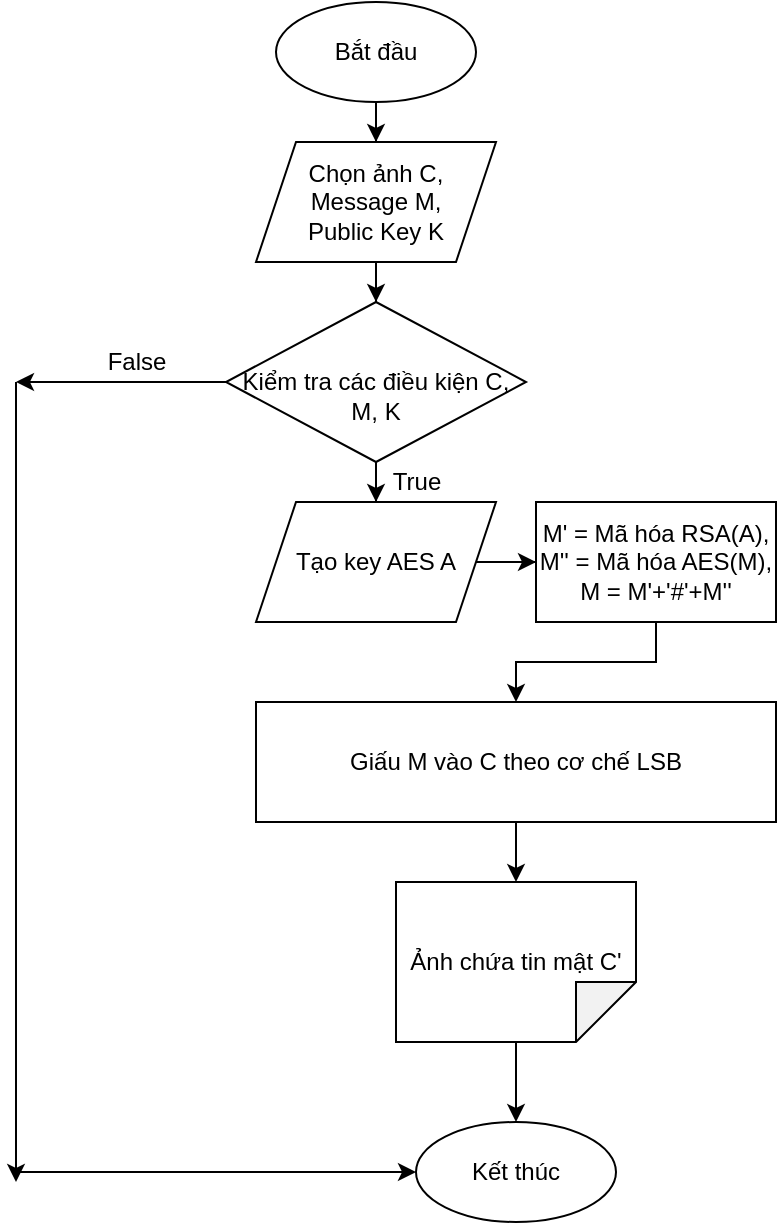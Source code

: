 <mxfile version="14.0.1" type="github">
  <diagram id="jLeRlHcbZGFv7hPvxuyy" name="Page-1">
    <mxGraphModel dx="1422" dy="794" grid="1" gridSize="10" guides="1" tooltips="1" connect="1" arrows="1" fold="1" page="1" pageScale="1" pageWidth="1654" pageHeight="2336" math="0" shadow="0">
      <root>
        <mxCell id="0" />
        <mxCell id="1" parent="0" />
        <mxCell id="MST21hSJ7ybLwCSHI-1t-2" style="edgeStyle=orthogonalEdgeStyle;rounded=0;orthogonalLoop=1;jettySize=auto;html=1;entryX=0.5;entryY=0;entryDx=0;entryDy=0;" edge="1" parent="1" source="MST21hSJ7ybLwCSHI-1t-3" target="MST21hSJ7ybLwCSHI-1t-5">
          <mxGeometry relative="1" as="geometry" />
        </mxCell>
        <mxCell id="MST21hSJ7ybLwCSHI-1t-3" value="Bắt đầu" style="ellipse;whiteSpace=wrap;html=1;" vertex="1" parent="1">
          <mxGeometry x="340" y="50" width="100" height="50" as="geometry" />
        </mxCell>
        <mxCell id="MST21hSJ7ybLwCSHI-1t-4" style="edgeStyle=orthogonalEdgeStyle;rounded=0;orthogonalLoop=1;jettySize=auto;html=1;entryX=0.5;entryY=0;entryDx=0;entryDy=0;" edge="1" parent="1" source="MST21hSJ7ybLwCSHI-1t-5" target="MST21hSJ7ybLwCSHI-1t-8">
          <mxGeometry relative="1" as="geometry" />
        </mxCell>
        <mxCell id="MST21hSJ7ybLwCSHI-1t-5" value="Chọn ảnh C,&lt;br&gt;Message M,&lt;br&gt;Public Key K" style="shape=parallelogram;perimeter=parallelogramPerimeter;whiteSpace=wrap;html=1;fixedSize=1;" vertex="1" parent="1">
          <mxGeometry x="330" y="120" width="120" height="60" as="geometry" />
        </mxCell>
        <mxCell id="MST21hSJ7ybLwCSHI-1t-6" style="edgeStyle=orthogonalEdgeStyle;rounded=0;orthogonalLoop=1;jettySize=auto;html=1;" edge="1" parent="1" source="MST21hSJ7ybLwCSHI-1t-8">
          <mxGeometry relative="1" as="geometry">
            <mxPoint x="210" y="240" as="targetPoint" />
          </mxGeometry>
        </mxCell>
        <mxCell id="MST21hSJ7ybLwCSHI-1t-7" style="edgeStyle=orthogonalEdgeStyle;rounded=0;orthogonalLoop=1;jettySize=auto;html=1;entryX=0.5;entryY=0;entryDx=0;entryDy=0;" edge="1" parent="1" source="MST21hSJ7ybLwCSHI-1t-8" target="MST21hSJ7ybLwCSHI-1t-14">
          <mxGeometry relative="1" as="geometry" />
        </mxCell>
        <mxCell id="MST21hSJ7ybLwCSHI-1t-8" value="&lt;br&gt;Kiểm tra các điều kiện C, M, K" style="rhombus;whiteSpace=wrap;html=1;" vertex="1" parent="1">
          <mxGeometry x="315" y="200" width="150" height="80" as="geometry" />
        </mxCell>
        <mxCell id="MST21hSJ7ybLwCSHI-1t-9" value="Kết thúc&lt;br&gt;" style="ellipse;whiteSpace=wrap;html=1;" vertex="1" parent="1">
          <mxGeometry x="410" y="610" width="100" height="50" as="geometry" />
        </mxCell>
        <mxCell id="MST21hSJ7ybLwCSHI-1t-10" value="" style="endArrow=classic;html=1;" edge="1" parent="1">
          <mxGeometry width="50" height="50" relative="1" as="geometry">
            <mxPoint x="210" y="240" as="sourcePoint" />
            <mxPoint x="210" y="640" as="targetPoint" />
          </mxGeometry>
        </mxCell>
        <mxCell id="MST21hSJ7ybLwCSHI-1t-11" value="" style="endArrow=classic;html=1;entryX=0;entryY=0.5;entryDx=0;entryDy=0;" edge="1" parent="1" target="MST21hSJ7ybLwCSHI-1t-9">
          <mxGeometry width="50" height="50" relative="1" as="geometry">
            <mxPoint x="210" y="635" as="sourcePoint" />
            <mxPoint x="440" y="440" as="targetPoint" />
          </mxGeometry>
        </mxCell>
        <mxCell id="MST21hSJ7ybLwCSHI-1t-12" value="False" style="text;html=1;align=center;verticalAlign=middle;resizable=0;points=[];autosize=1;" vertex="1" parent="1">
          <mxGeometry x="250" y="220" width="40" height="20" as="geometry" />
        </mxCell>
        <mxCell id="MST21hSJ7ybLwCSHI-1t-13" style="edgeStyle=orthogonalEdgeStyle;rounded=0;orthogonalLoop=1;jettySize=auto;html=1;" edge="1" parent="1" source="MST21hSJ7ybLwCSHI-1t-14" target="MST21hSJ7ybLwCSHI-1t-17">
          <mxGeometry relative="1" as="geometry" />
        </mxCell>
        <mxCell id="MST21hSJ7ybLwCSHI-1t-14" value="Tạo key AES A" style="shape=parallelogram;perimeter=parallelogramPerimeter;whiteSpace=wrap;html=1;fixedSize=1;" vertex="1" parent="1">
          <mxGeometry x="330" y="300" width="120" height="60" as="geometry" />
        </mxCell>
        <mxCell id="MST21hSJ7ybLwCSHI-1t-15" value="True" style="text;html=1;align=center;verticalAlign=middle;resizable=0;points=[];autosize=1;" vertex="1" parent="1">
          <mxGeometry x="390" y="280" width="40" height="20" as="geometry" />
        </mxCell>
        <mxCell id="MST21hSJ7ybLwCSHI-1t-16" style="edgeStyle=orthogonalEdgeStyle;rounded=0;orthogonalLoop=1;jettySize=auto;html=1;entryX=0.5;entryY=0;entryDx=0;entryDy=0;" edge="1" parent="1" source="MST21hSJ7ybLwCSHI-1t-17" target="MST21hSJ7ybLwCSHI-1t-19">
          <mxGeometry relative="1" as="geometry" />
        </mxCell>
        <mxCell id="MST21hSJ7ybLwCSHI-1t-17" value="M&#39; = Mã hóa RSA(A),&lt;br&gt;M&#39;&#39; = Mã hóa AES(M),&lt;br&gt;M = M&#39;+&#39;#&#39;+M&#39;&#39;" style="rounded=0;whiteSpace=wrap;html=1;" vertex="1" parent="1">
          <mxGeometry x="470" y="300" width="120" height="60" as="geometry" />
        </mxCell>
        <mxCell id="MST21hSJ7ybLwCSHI-1t-18" style="edgeStyle=orthogonalEdgeStyle;rounded=0;orthogonalLoop=1;jettySize=auto;html=1;" edge="1" parent="1" source="MST21hSJ7ybLwCSHI-1t-19">
          <mxGeometry relative="1" as="geometry">
            <mxPoint x="460" y="490" as="targetPoint" />
          </mxGeometry>
        </mxCell>
        <mxCell id="MST21hSJ7ybLwCSHI-1t-19" value="Giấu M vào C theo cơ chế LSB" style="rounded=0;whiteSpace=wrap;html=1;" vertex="1" parent="1">
          <mxGeometry x="330" y="400" width="260" height="60" as="geometry" />
        </mxCell>
        <mxCell id="MST21hSJ7ybLwCSHI-1t-20" style="edgeStyle=orthogonalEdgeStyle;rounded=0;orthogonalLoop=1;jettySize=auto;html=1;entryX=0.5;entryY=0;entryDx=0;entryDy=0;" edge="1" parent="1" source="MST21hSJ7ybLwCSHI-1t-21" target="MST21hSJ7ybLwCSHI-1t-9">
          <mxGeometry relative="1" as="geometry" />
        </mxCell>
        <mxCell id="MST21hSJ7ybLwCSHI-1t-21" value="Ảnh chứa tin mật C&#39;" style="shape=note;whiteSpace=wrap;html=1;backgroundOutline=1;darkOpacity=0.05;direction=south;" vertex="1" parent="1">
          <mxGeometry x="400" y="490" width="120" height="80" as="geometry" />
        </mxCell>
      </root>
    </mxGraphModel>
  </diagram>
</mxfile>
